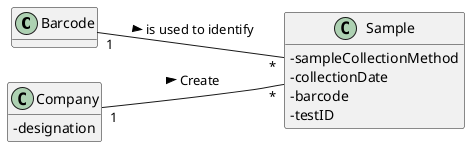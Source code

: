 @startuml
hide methods
left to right direction
skinparam classAttributeIconSize 0

class Barcode{
}

class Sample{
-sampleCollectionMethod
-collectionDate
-barcode
-testID
}

class Company{
-designation
}

Barcode "1" -- "*" Sample :  is used to identify >
Company "1" -- "*" Sample : Create >

@enduml